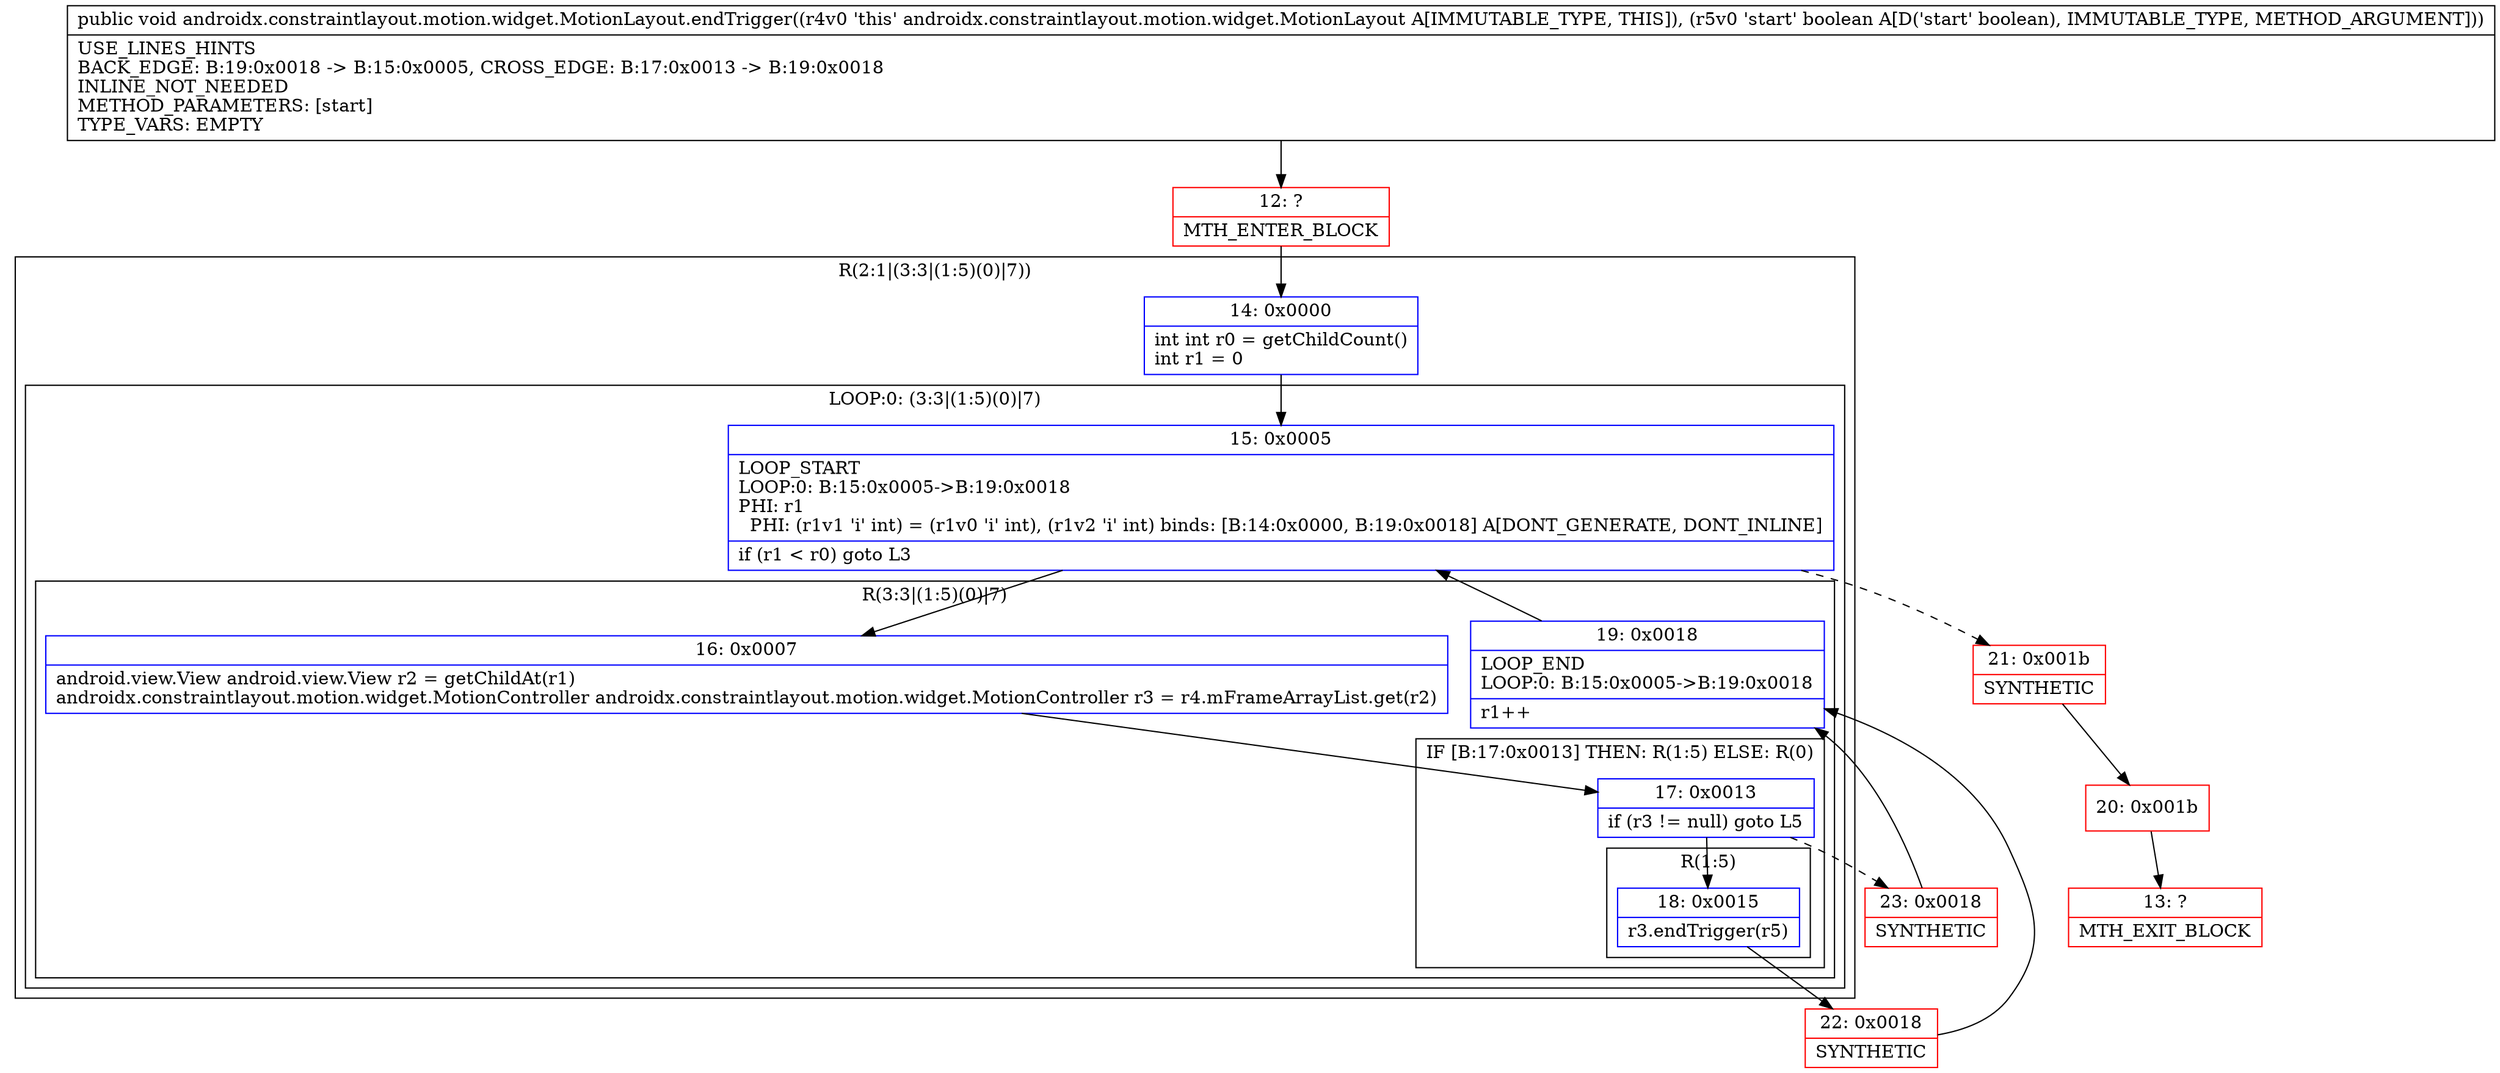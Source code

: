 digraph "CFG forandroidx.constraintlayout.motion.widget.MotionLayout.endTrigger(Z)V" {
subgraph cluster_Region_1969764623 {
label = "R(2:1|(3:3|(1:5)(0)|7))";
node [shape=record,color=blue];
Node_14 [shape=record,label="{14\:\ 0x0000|int int r0 = getChildCount()\lint r1 = 0\l}"];
subgraph cluster_LoopRegion_1514831943 {
label = "LOOP:0: (3:3|(1:5)(0)|7)";
node [shape=record,color=blue];
Node_15 [shape=record,label="{15\:\ 0x0005|LOOP_START\lLOOP:0: B:15:0x0005\-\>B:19:0x0018\lPHI: r1 \l  PHI: (r1v1 'i' int) = (r1v0 'i' int), (r1v2 'i' int) binds: [B:14:0x0000, B:19:0x0018] A[DONT_GENERATE, DONT_INLINE]\l|if (r1 \< r0) goto L3\l}"];
subgraph cluster_Region_1837179301 {
label = "R(3:3|(1:5)(0)|7)";
node [shape=record,color=blue];
Node_16 [shape=record,label="{16\:\ 0x0007|android.view.View android.view.View r2 = getChildAt(r1)\landroidx.constraintlayout.motion.widget.MotionController androidx.constraintlayout.motion.widget.MotionController r3 = r4.mFrameArrayList.get(r2)\l}"];
subgraph cluster_IfRegion_1446472345 {
label = "IF [B:17:0x0013] THEN: R(1:5) ELSE: R(0)";
node [shape=record,color=blue];
Node_17 [shape=record,label="{17\:\ 0x0013|if (r3 != null) goto L5\l}"];
subgraph cluster_Region_1654886673 {
label = "R(1:5)";
node [shape=record,color=blue];
Node_18 [shape=record,label="{18\:\ 0x0015|r3.endTrigger(r5)\l}"];
}
subgraph cluster_Region_183365453 {
label = "R(0)";
node [shape=record,color=blue];
}
}
Node_19 [shape=record,label="{19\:\ 0x0018|LOOP_END\lLOOP:0: B:15:0x0005\-\>B:19:0x0018\l|r1++\l}"];
}
}
}
Node_12 [shape=record,color=red,label="{12\:\ ?|MTH_ENTER_BLOCK\l}"];
Node_22 [shape=record,color=red,label="{22\:\ 0x0018|SYNTHETIC\l}"];
Node_23 [shape=record,color=red,label="{23\:\ 0x0018|SYNTHETIC\l}"];
Node_21 [shape=record,color=red,label="{21\:\ 0x001b|SYNTHETIC\l}"];
Node_20 [shape=record,color=red,label="{20\:\ 0x001b}"];
Node_13 [shape=record,color=red,label="{13\:\ ?|MTH_EXIT_BLOCK\l}"];
MethodNode[shape=record,label="{public void androidx.constraintlayout.motion.widget.MotionLayout.endTrigger((r4v0 'this' androidx.constraintlayout.motion.widget.MotionLayout A[IMMUTABLE_TYPE, THIS]), (r5v0 'start' boolean A[D('start' boolean), IMMUTABLE_TYPE, METHOD_ARGUMENT]))  | USE_LINES_HINTS\lBACK_EDGE: B:19:0x0018 \-\> B:15:0x0005, CROSS_EDGE: B:17:0x0013 \-\> B:19:0x0018\lINLINE_NOT_NEEDED\lMETHOD_PARAMETERS: [start]\lTYPE_VARS: EMPTY\l}"];
MethodNode -> Node_12;Node_14 -> Node_15;
Node_15 -> Node_16;
Node_15 -> Node_21[style=dashed];
Node_16 -> Node_17;
Node_17 -> Node_18;
Node_17 -> Node_23[style=dashed];
Node_18 -> Node_22;
Node_19 -> Node_15;
Node_12 -> Node_14;
Node_22 -> Node_19;
Node_23 -> Node_19;
Node_21 -> Node_20;
Node_20 -> Node_13;
}

